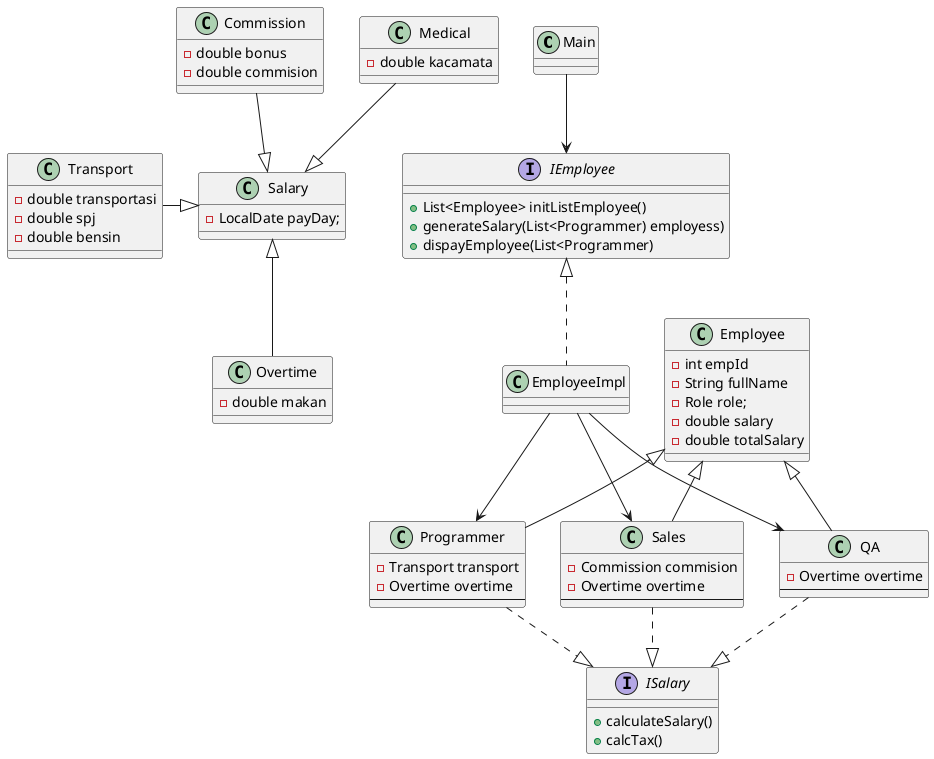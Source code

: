 @startuml hr-class

class Main{

}

interface IEmployee{
    +List<Employee> initListEmployee()
    +generateSalary(List<Programmer) employess)
    +dispayEmployee(List<Programmer)
}

class EmployeeImpl implements IEmployee{

}

interface ISalary{
    +calculateSalary()
    +calcTax()
}

class Salary{
    - LocalDate payDay;
}

class Commission {
    -double bonus
    -double commision
}

class Transport {
    -double transportasi
    -double spj
    -double bensin
}

class Overtime {
    -double makan
}

class Medical {
    - double kacamata
}


class Employee{
    -int empId
    -String fullName
    -Role role;
    -double salary
    -double totalSalary
}

class Programmer extends Employee{
    - Transport transport
    - Overtime overtime
    --
}

class Sales extends Employee{
    - Commission commision
    - Overtime overtime
    --
}

class QA extends Employee{
    - Overtime overtime
    --
}

Main --> IEmployee
EmployeeImpl --> Programmer
EmployeeImpl --> Sales
EmployeeImpl --> QA

Commission -down-|> Salary
Overtime -up-|> Salary
Transport -right-|> Salary
Medical --|> Salary

Programmer ..|> ISalary
Sales ..|> ISalary
QA ..|> ISalary

@enduml